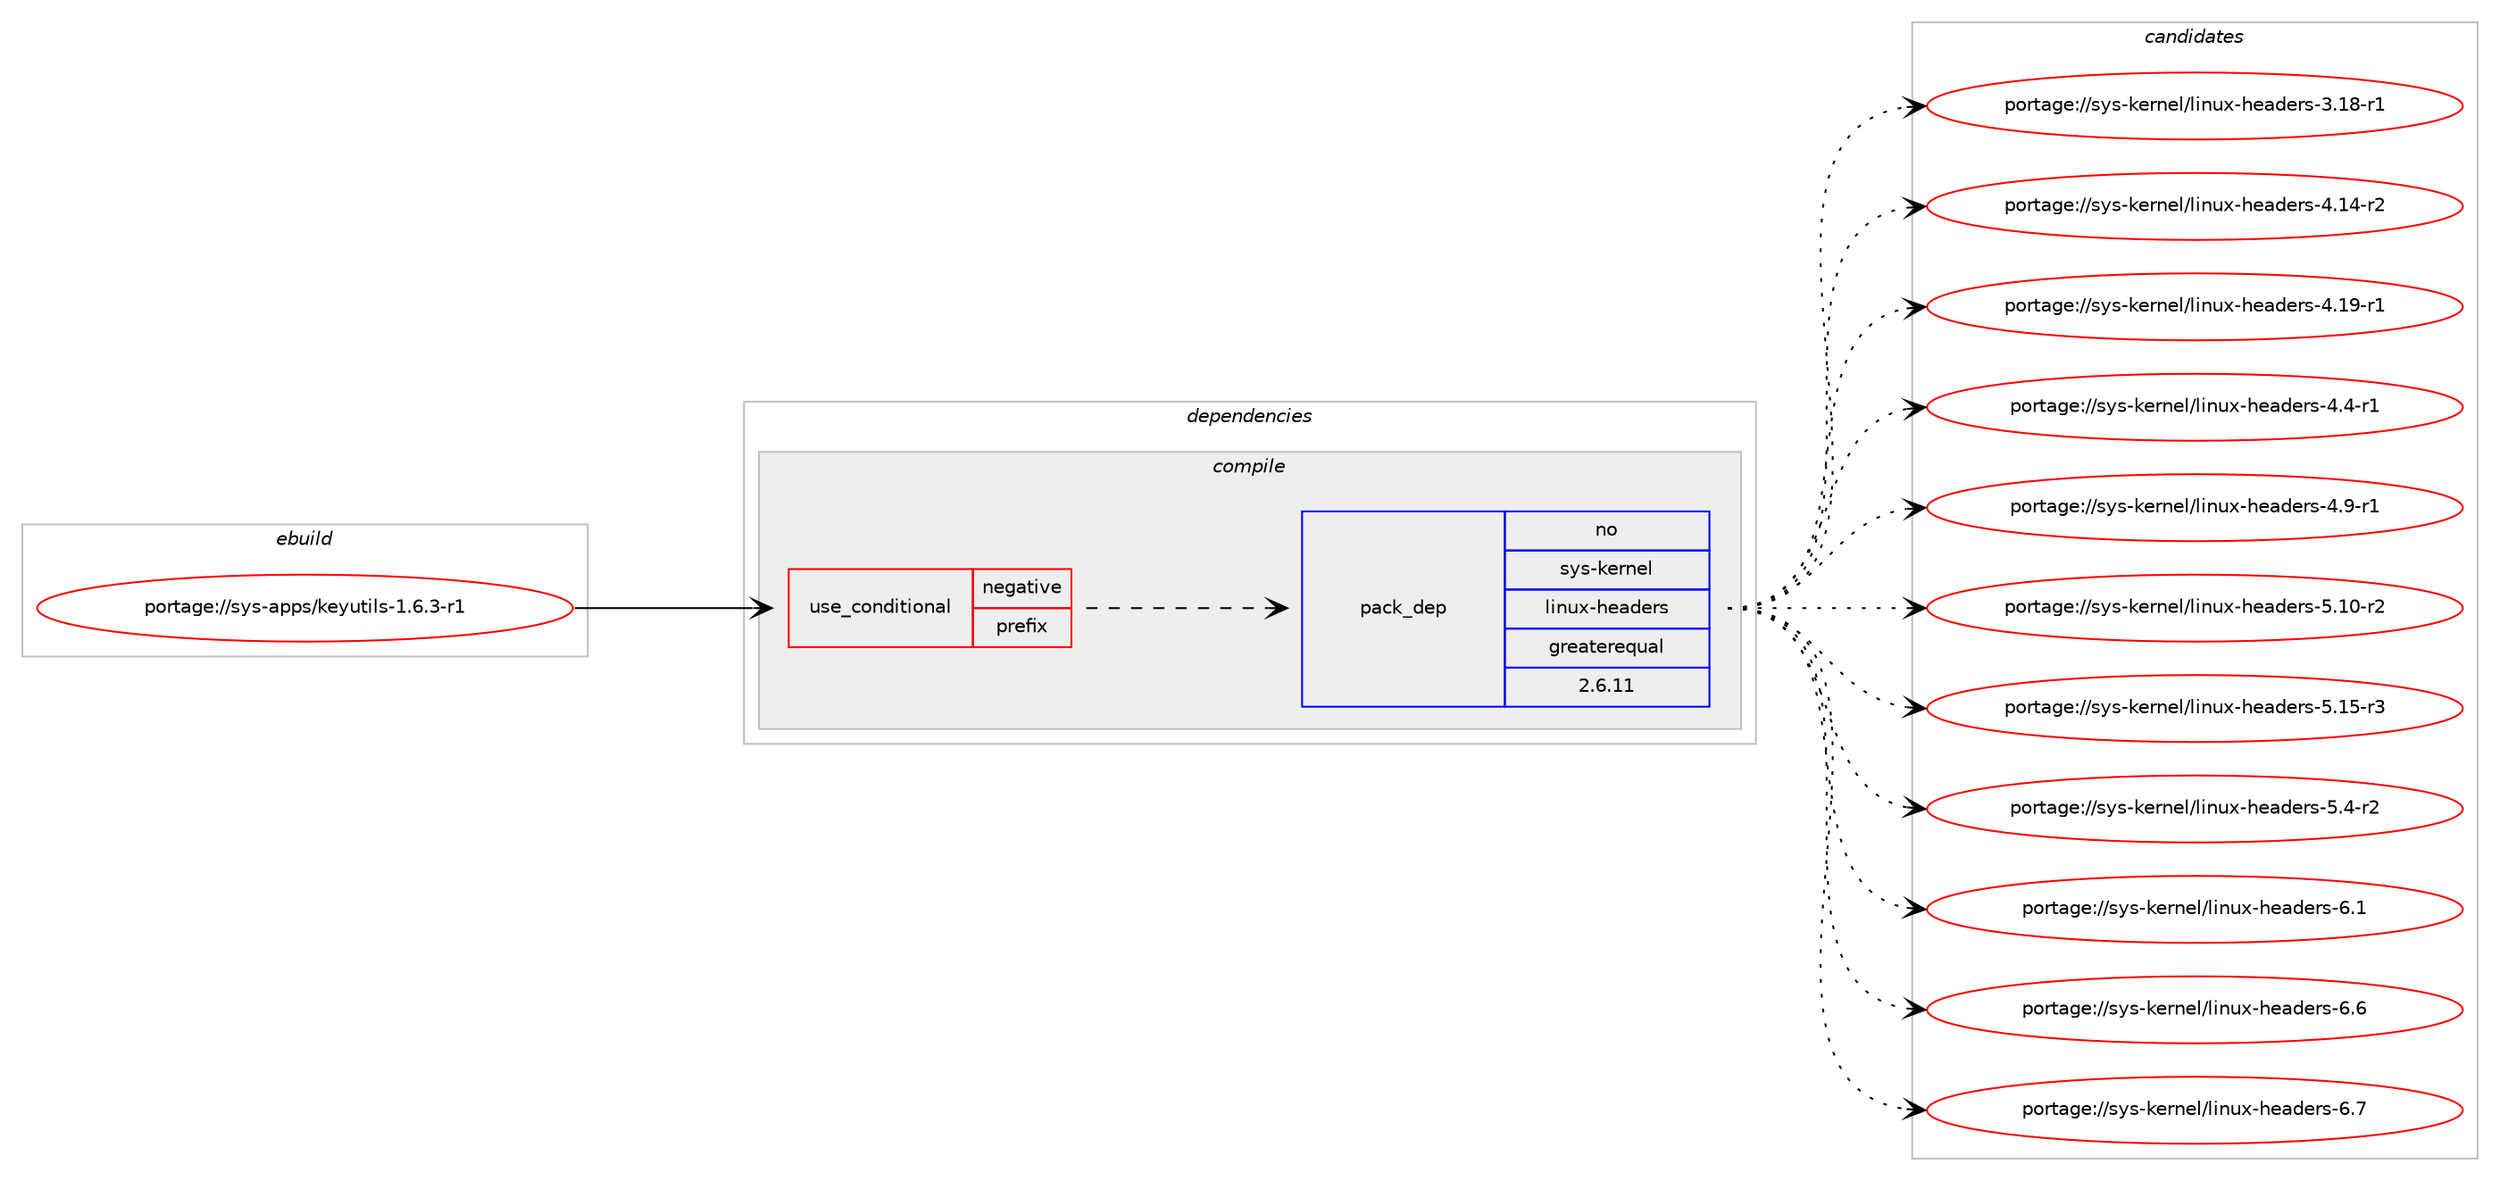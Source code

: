 digraph prolog {

# *************
# Graph options
# *************

newrank=true;
concentrate=true;
compound=true;
graph [rankdir=LR,fontname=Helvetica,fontsize=10,ranksep=1.5];#, ranksep=2.5, nodesep=0.2];
edge  [arrowhead=vee];
node  [fontname=Helvetica,fontsize=10];

# **********
# The ebuild
# **********

subgraph cluster_leftcol {
color=gray;
rank=same;
label=<<i>ebuild</i>>;
id [label="portage://sys-apps/keyutils-1.6.3-r1", color=red, width=4, href="../sys-apps/keyutils-1.6.3-r1.svg"];
}

# ****************
# The dependencies
# ****************

subgraph cluster_midcol {
color=gray;
label=<<i>dependencies</i>>;
subgraph cluster_compile {
fillcolor="#eeeeee";
style=filled;
label=<<i>compile</i>>;
subgraph cond11873 {
dependency17380 [label=<<TABLE BORDER="0" CELLBORDER="1" CELLSPACING="0" CELLPADDING="4"><TR><TD ROWSPAN="3" CELLPADDING="10">use_conditional</TD></TR><TR><TD>negative</TD></TR><TR><TD>prefix</TD></TR></TABLE>>, shape=none, color=red];
subgraph pack5331 {
dependency17381 [label=<<TABLE BORDER="0" CELLBORDER="1" CELLSPACING="0" CELLPADDING="4" WIDTH="220"><TR><TD ROWSPAN="6" CELLPADDING="30">pack_dep</TD></TR><TR><TD WIDTH="110">no</TD></TR><TR><TD>sys-kernel</TD></TR><TR><TD>linux-headers</TD></TR><TR><TD>greaterequal</TD></TR><TR><TD>2.6.11</TD></TR></TABLE>>, shape=none, color=blue];
}
dependency17380:e -> dependency17381:w [weight=20,style="dashed",arrowhead="vee"];
}
id:e -> dependency17380:w [weight=20,style="solid",arrowhead="vee"];
}
subgraph cluster_compileandrun {
fillcolor="#eeeeee";
style=filled;
label=<<i>compile and run</i>>;
}
subgraph cluster_run {
fillcolor="#eeeeee";
style=filled;
label=<<i>run</i>>;
}
}

# **************
# The candidates
# **************

subgraph cluster_choices {
rank=same;
color=gray;
label=<<i>candidates</i>>;

subgraph choice5331 {
color=black;
nodesep=1;
choice1151211154510710111411010110847108105110117120451041019710010111411545514649564511449 [label="portage://sys-kernel/linux-headers-3.18-r1", color=red, width=4,href="../sys-kernel/linux-headers-3.18-r1.svg"];
choice1151211154510710111411010110847108105110117120451041019710010111411545524649524511450 [label="portage://sys-kernel/linux-headers-4.14-r2", color=red, width=4,href="../sys-kernel/linux-headers-4.14-r2.svg"];
choice1151211154510710111411010110847108105110117120451041019710010111411545524649574511449 [label="portage://sys-kernel/linux-headers-4.19-r1", color=red, width=4,href="../sys-kernel/linux-headers-4.19-r1.svg"];
choice11512111545107101114110101108471081051101171204510410197100101114115455246524511449 [label="portage://sys-kernel/linux-headers-4.4-r1", color=red, width=4,href="../sys-kernel/linux-headers-4.4-r1.svg"];
choice11512111545107101114110101108471081051101171204510410197100101114115455246574511449 [label="portage://sys-kernel/linux-headers-4.9-r1", color=red, width=4,href="../sys-kernel/linux-headers-4.9-r1.svg"];
choice1151211154510710111411010110847108105110117120451041019710010111411545534649484511450 [label="portage://sys-kernel/linux-headers-5.10-r2", color=red, width=4,href="../sys-kernel/linux-headers-5.10-r2.svg"];
choice1151211154510710111411010110847108105110117120451041019710010111411545534649534511451 [label="portage://sys-kernel/linux-headers-5.15-r3", color=red, width=4,href="../sys-kernel/linux-headers-5.15-r3.svg"];
choice11512111545107101114110101108471081051101171204510410197100101114115455346524511450 [label="portage://sys-kernel/linux-headers-5.4-r2", color=red, width=4,href="../sys-kernel/linux-headers-5.4-r2.svg"];
choice1151211154510710111411010110847108105110117120451041019710010111411545544649 [label="portage://sys-kernel/linux-headers-6.1", color=red, width=4,href="../sys-kernel/linux-headers-6.1.svg"];
choice1151211154510710111411010110847108105110117120451041019710010111411545544654 [label="portage://sys-kernel/linux-headers-6.6", color=red, width=4,href="../sys-kernel/linux-headers-6.6.svg"];
choice1151211154510710111411010110847108105110117120451041019710010111411545544655 [label="portage://sys-kernel/linux-headers-6.7", color=red, width=4,href="../sys-kernel/linux-headers-6.7.svg"];
dependency17381:e -> choice1151211154510710111411010110847108105110117120451041019710010111411545514649564511449:w [style=dotted,weight="100"];
dependency17381:e -> choice1151211154510710111411010110847108105110117120451041019710010111411545524649524511450:w [style=dotted,weight="100"];
dependency17381:e -> choice1151211154510710111411010110847108105110117120451041019710010111411545524649574511449:w [style=dotted,weight="100"];
dependency17381:e -> choice11512111545107101114110101108471081051101171204510410197100101114115455246524511449:w [style=dotted,weight="100"];
dependency17381:e -> choice11512111545107101114110101108471081051101171204510410197100101114115455246574511449:w [style=dotted,weight="100"];
dependency17381:e -> choice1151211154510710111411010110847108105110117120451041019710010111411545534649484511450:w [style=dotted,weight="100"];
dependency17381:e -> choice1151211154510710111411010110847108105110117120451041019710010111411545534649534511451:w [style=dotted,weight="100"];
dependency17381:e -> choice11512111545107101114110101108471081051101171204510410197100101114115455346524511450:w [style=dotted,weight="100"];
dependency17381:e -> choice1151211154510710111411010110847108105110117120451041019710010111411545544649:w [style=dotted,weight="100"];
dependency17381:e -> choice1151211154510710111411010110847108105110117120451041019710010111411545544654:w [style=dotted,weight="100"];
dependency17381:e -> choice1151211154510710111411010110847108105110117120451041019710010111411545544655:w [style=dotted,weight="100"];
}
}

}
